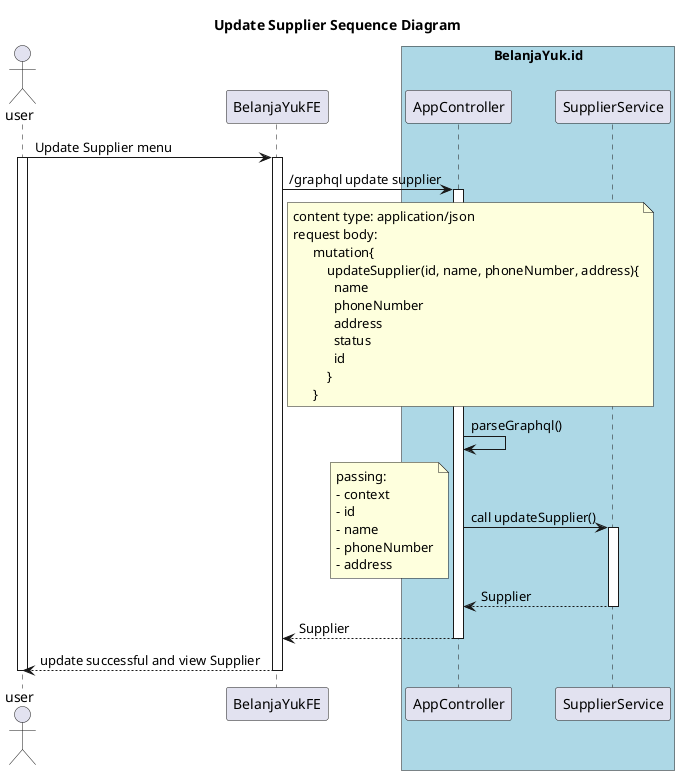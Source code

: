 @startuml
title: Update Supplier Sequence Diagram
actor user
participant BelanjaYukFE
box "BelanjaYuk.id" #LightBlue
participant AppController
participant SupplierService
end box

user -> BelanjaYukFE ++ : Update Supplier menu
activate user
BelanjaYukFE -> AppController ++ : /graphql update supplier
    note right of BelanjaYukFE
    content type: application/json
    request body:
          mutation{
              updateSupplier(id, name, phoneNumber, address){
                name
                phoneNumber
                address
                status
                id
              }
          }
    end note
AppController -> AppController : parseGraphql()
AppController -> SupplierService ++ : call updateSupplier()
    note left
    passing:
    - context
    - id
    - name
    - phoneNumber
    - address
    end note
SupplierService --> AppController --: Supplier
AppController --> BelanjaYukFE -- : Supplier
BelanjaYukFE --> user -- : update successful and view Supplier
deactivate user
@enduml